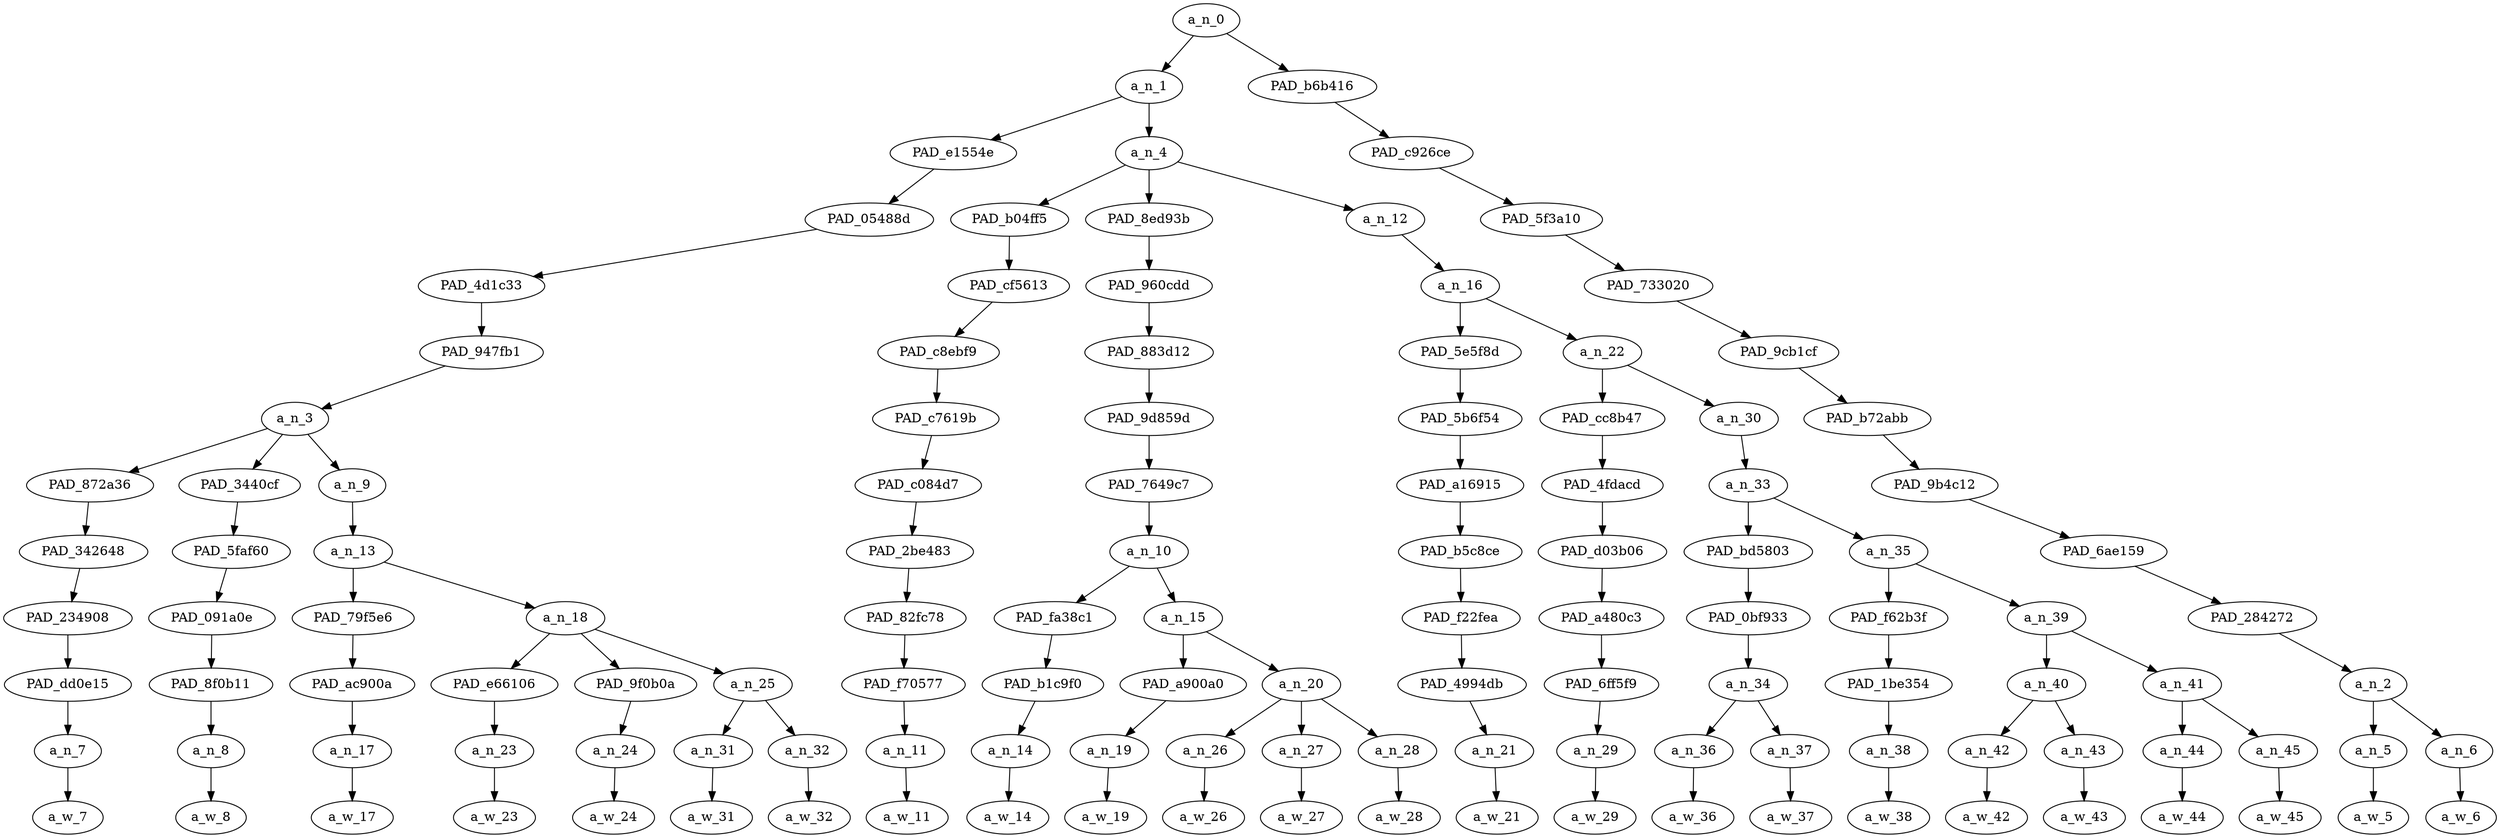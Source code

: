 strict digraph "" {
	a_n_0	[div_dir=1,
		index=0,
		level=12,
		pos="14.441840277777779,12!",
		text_span="[0, 1, 2, 3, 4, 5, 6, 7, 8, 9, 10, 11, 12, 13, 14, 15, 16, 17, 18, 19, 20, 21, 22, 23]",
		value=0.99999999];
	a_n_1	[div_dir=1,
		index=0,
		level=11,
		pos="6.383680555555555,11!",
		text_span="[0, 1, 2, 3, 4, 5, 6, 7, 8, 9, 10, 11, 12, 13, 14, 15, 16, 17, 18, 19, 20, 21]",
		value=0.90619523];
	a_n_0 -> a_n_1;
	PAD_b6b416	[div_dir=1,
		index=1,
		level=11,
		pos="22.5,11!",
		text_span="[22, 23]",
		value=0.09357013];
	a_n_0 -> PAD_b6b416;
	PAD_e1554e	[div_dir=1,
		index=0,
		level=10,
		pos="1.3611111111111114,10!",
		text_span="[0, 1, 2, 3, 4, 5, 6]",
		value=0.40755455];
	a_n_1 -> PAD_e1554e;
	a_n_4	[div_dir=1,
		index=1,
		level=10,
		pos="11.40625,10!",
		text_span="[7, 8, 9, 10, 11, 12, 13, 14, 15, 16, 17, 18, 19, 20, 21]",
		value=0.49841765];
	a_n_1 -> a_n_4;
	PAD_05488d	[div_dir=1,
		index=0,
		level=9,
		pos="1.3611111111111114,9!",
		text_span="[0, 1, 2, 3, 4, 5, 6]",
		value=0.40755455];
	PAD_e1554e -> PAD_05488d;
	PAD_4d1c33	[div_dir=1,
		index=0,
		level=8,
		pos="1.3611111111111114,8!",
		text_span="[0, 1, 2, 3, 4, 5, 6]",
		value=0.40755455];
	PAD_05488d -> PAD_4d1c33;
	PAD_947fb1	[div_dir=1,
		index=0,
		level=7,
		pos="1.3611111111111114,7!",
		text_span="[0, 1, 2, 3, 4, 5, 6]",
		value=0.40755455];
	PAD_4d1c33 -> PAD_947fb1;
	a_n_3	[div_dir=1,
		index=0,
		level=6,
		pos="1.3611111111111114,6!",
		text_span="[0, 1, 2, 3, 4, 5, 6]",
		value=0.40755455];
	PAD_947fb1 -> a_n_3;
	PAD_872a36	[div_dir=1,
		index=0,
		level=5,
		pos="0.0,5!",
		text_span="[0]",
		value=0.05278008];
	a_n_3 -> PAD_872a36;
	PAD_3440cf	[div_dir=1,
		index=1,
		level=5,
		pos="1.0,5!",
		text_span="[1]",
		value=0.05373281];
	a_n_3 -> PAD_3440cf;
	a_n_9	[div_dir=1,
		index=2,
		level=5,
		pos="3.0833333333333335,5!",
		text_span="[2, 3, 4, 5, 6]",
		value=0.30091161];
	a_n_3 -> a_n_9;
	PAD_342648	[div_dir=1,
		index=0,
		level=4,
		pos="0.0,4!",
		text_span="[0]",
		value=0.05278008];
	PAD_872a36 -> PAD_342648;
	PAD_234908	[div_dir=1,
		index=0,
		level=3,
		pos="0.0,3!",
		text_span="[0]",
		value=0.05278008];
	PAD_342648 -> PAD_234908;
	PAD_dd0e15	[div_dir=1,
		index=0,
		level=2,
		pos="0.0,2!",
		text_span="[0]",
		value=0.05278008];
	PAD_234908 -> PAD_dd0e15;
	a_n_7	[div_dir=1,
		index=0,
		level=1,
		pos="0.0,1!",
		text_span="[0]",
		value=0.05278008];
	PAD_dd0e15 -> a_n_7;
	a_w_7	[div_dir=0,
		index=0,
		level=0,
		pos="0,0!",
		text_span="[0]",
		value="<user>"];
	a_n_7 -> a_w_7;
	PAD_5faf60	[div_dir=1,
		index=1,
		level=4,
		pos="1.0,4!",
		text_span="[1]",
		value=0.05373281];
	PAD_3440cf -> PAD_5faf60;
	PAD_091a0e	[div_dir=1,
		index=1,
		level=3,
		pos="1.0,3!",
		text_span="[1]",
		value=0.05373281];
	PAD_5faf60 -> PAD_091a0e;
	PAD_8f0b11	[div_dir=1,
		index=1,
		level=2,
		pos="1.0,2!",
		text_span="[1]",
		value=0.05373281];
	PAD_091a0e -> PAD_8f0b11;
	a_n_8	[div_dir=1,
		index=1,
		level=1,
		pos="1.0,1!",
		text_span="[1]",
		value=0.05373281];
	PAD_8f0b11 -> a_n_8;
	a_w_8	[div_dir=0,
		index=1,
		level=0,
		pos="1,0!",
		text_span="[1]",
		value="<user>1"];
	a_n_8 -> a_w_8;
	a_n_13	[div_dir=1,
		index=2,
		level=4,
		pos="3.0833333333333335,4!",
		text_span="[2, 3, 4, 5, 6]",
		value=0.30086320];
	a_n_9 -> a_n_13;
	PAD_79f5e6	[div_dir=1,
		index=2,
		level=3,
		pos="2.0,3!",
		text_span="[2]",
		value=0.03148323];
	a_n_13 -> PAD_79f5e6;
	a_n_18	[div_dir=1,
		index=3,
		level=3,
		pos="4.166666666666667,3!",
		text_span="[3, 4, 5, 6]",
		value=0.26933156];
	a_n_13 -> a_n_18;
	PAD_ac900a	[div_dir=1,
		index=2,
		level=2,
		pos="2.0,2!",
		text_span="[2]",
		value=0.03148323];
	PAD_79f5e6 -> PAD_ac900a;
	a_n_17	[div_dir=1,
		index=2,
		level=1,
		pos="2.0,1!",
		text_span="[2]",
		value=0.03148323];
	PAD_ac900a -> a_n_17;
	a_w_17	[div_dir=0,
		index=2,
		level=0,
		pos="2,0!",
		text_span="[2]",
		value=i];
	a_n_17 -> a_w_17;
	PAD_e66106	[div_dir=-1,
		index=3,
		level=2,
		pos="3.0,2!",
		text_span="[3]",
		value=0.02963985];
	a_n_18 -> PAD_e66106;
	PAD_9f0b0a	[div_dir=1,
		index=4,
		level=2,
		pos="4.0,2!",
		text_span="[4]",
		value=0.02757084];
	a_n_18 -> PAD_9f0b0a;
	a_n_25	[div_dir=-1,
		index=5,
		level=2,
		pos="5.5,2!",
		text_span="[5, 6]",
		value=0.21209441];
	a_n_18 -> a_n_25;
	a_n_23	[div_dir=-1,
		index=3,
		level=1,
		pos="3.0,1!",
		text_span="[3]",
		value=0.02963985];
	PAD_e66106 -> a_n_23;
	a_w_23	[div_dir=0,
		index=3,
		level=0,
		pos="3,0!",
		text_span="[3]",
		value=am];
	a_n_23 -> a_w_23;
	a_n_24	[div_dir=1,
		index=4,
		level=1,
		pos="4.0,1!",
		text_span="[4]",
		value=0.02757084];
	PAD_9f0b0a -> a_n_24;
	a_w_24	[div_dir=0,
		index=4,
		level=0,
		pos="4,0!",
		text_span="[4]",
		value=not];
	a_n_24 -> a_w_24;
	a_n_31	[div_dir=1,
		index=5,
		level=1,
		pos="5.0,1!",
		text_span="[5]",
		value=0.04992471];
	a_n_25 -> a_n_31;
	a_n_32	[div_dir=-1,
		index=6,
		level=1,
		pos="6.0,1!",
		text_span="[6]",
		value=0.16216409];
	a_n_25 -> a_n_32;
	a_w_31	[div_dir=0,
		index=5,
		level=0,
		pos="5,0!",
		text_span="[5]",
		value=defending];
	a_n_31 -> a_w_31;
	a_w_32	[div_dir=0,
		index=6,
		level=0,
		pos="6,0!",
		text_span="[6]",
		value=biden];
	a_n_32 -> a_w_32;
	PAD_b04ff5	[div_dir=1,
		index=2,
		level=9,
		pos="12.0,9!",
		text_span="[12]",
		value=0.01964125];
	a_n_4 -> PAD_b04ff5;
	PAD_8ed93b	[div_dir=1,
		index=1,
		level=9,
		pos="8.0,9!",
		text_span="[7, 8, 9, 10, 11]",
		value=0.15193707];
	a_n_4 -> PAD_8ed93b;
	a_n_12	[div_dir=1,
		index=3,
		level=9,
		pos="14.21875,9!",
		text_span="[13, 14, 15, 16, 17, 18, 19, 20, 21]",
		value=0.32665786];
	a_n_4 -> a_n_12;
	PAD_cf5613	[div_dir=1,
		index=2,
		level=8,
		pos="12.0,8!",
		text_span="[12]",
		value=0.01964125];
	PAD_b04ff5 -> PAD_cf5613;
	PAD_c8ebf9	[div_dir=1,
		index=2,
		level=7,
		pos="12.0,7!",
		text_span="[12]",
		value=0.01964125];
	PAD_cf5613 -> PAD_c8ebf9;
	PAD_c7619b	[div_dir=1,
		index=2,
		level=6,
		pos="12.0,6!",
		text_span="[12]",
		value=0.01964125];
	PAD_c8ebf9 -> PAD_c7619b;
	PAD_c084d7	[div_dir=1,
		index=4,
		level=5,
		pos="12.0,5!",
		text_span="[12]",
		value=0.01964125];
	PAD_c7619b -> PAD_c084d7;
	PAD_2be483	[div_dir=1,
		index=4,
		level=4,
		pos="12.0,4!",
		text_span="[12]",
		value=0.01964125];
	PAD_c084d7 -> PAD_2be483;
	PAD_82fc78	[div_dir=1,
		index=6,
		level=3,
		pos="12.0,3!",
		text_span="[12]",
		value=0.01964125];
	PAD_2be483 -> PAD_82fc78;
	PAD_f70577	[div_dir=1,
		index=9,
		level=2,
		pos="12.0,2!",
		text_span="[12]",
		value=0.01964125];
	PAD_82fc78 -> PAD_f70577;
	a_n_11	[div_dir=1,
		index=12,
		level=1,
		pos="12.0,1!",
		text_span="[12]",
		value=0.01964125];
	PAD_f70577 -> a_n_11;
	a_w_11	[div_dir=0,
		index=12,
		level=0,
		pos="12,0!",
		text_span="[12]",
		value=but];
	a_n_11 -> a_w_11;
	PAD_960cdd	[div_dir=1,
		index=1,
		level=8,
		pos="8.0,8!",
		text_span="[7, 8, 9, 10, 11]",
		value=0.15193707];
	PAD_8ed93b -> PAD_960cdd;
	PAD_883d12	[div_dir=1,
		index=1,
		level=7,
		pos="8.0,7!",
		text_span="[7, 8, 9, 10, 11]",
		value=0.15193707];
	PAD_960cdd -> PAD_883d12;
	PAD_9d859d	[div_dir=1,
		index=1,
		level=6,
		pos="8.0,6!",
		text_span="[7, 8, 9, 10, 11]",
		value=0.15193707];
	PAD_883d12 -> PAD_9d859d;
	PAD_7649c7	[div_dir=1,
		index=3,
		level=5,
		pos="8.0,5!",
		text_span="[7, 8, 9, 10, 11]",
		value=0.15193707];
	PAD_9d859d -> PAD_7649c7;
	a_n_10	[div_dir=1,
		index=3,
		level=4,
		pos="8.0,4!",
		text_span="[7, 8, 9, 10, 11]",
		value=0.15193707];
	PAD_7649c7 -> a_n_10;
	PAD_fa38c1	[div_dir=1,
		index=4,
		level=3,
		pos="7.0,3!",
		text_span="[7]",
		value=0.03002226];
	a_n_10 -> PAD_fa38c1;
	a_n_15	[div_dir=1,
		index=5,
		level=3,
		pos="9.0,3!",
		text_span="[8, 9, 10, 11]",
		value=0.12181636];
	a_n_10 -> a_n_15;
	PAD_b1c9f0	[div_dir=1,
		index=6,
		level=2,
		pos="7.0,2!",
		text_span="[7]",
		value=0.03002226];
	PAD_fa38c1 -> PAD_b1c9f0;
	a_n_14	[div_dir=1,
		index=7,
		level=1,
		pos="7.0,1!",
		text_span="[7]",
		value=0.03002226];
	PAD_b1c9f0 -> a_n_14;
	a_w_14	[div_dir=0,
		index=7,
		level=0,
		pos="7,0!",
		text_span="[7]",
		value=he];
	a_n_14 -> a_w_14;
	PAD_a900a0	[div_dir=1,
		index=7,
		level=2,
		pos="8.0,2!",
		text_span="[8]",
		value=0.02078619];
	a_n_15 -> PAD_a900a0;
	a_n_20	[div_dir=1,
		index=8,
		level=2,
		pos="10.0,2!",
		text_span="[9, 10, 11]",
		value=0.10100154];
	a_n_15 -> a_n_20;
	a_n_19	[div_dir=1,
		index=8,
		level=1,
		pos="8.0,1!",
		text_span="[8]",
		value=0.02078619];
	PAD_a900a0 -> a_n_19;
	a_w_19	[div_dir=0,
		index=8,
		level=0,
		pos="8,0!",
		text_span="[8]",
		value=is];
	a_n_19 -> a_w_19;
	a_n_26	[div_dir=1,
		index=9,
		level=1,
		pos="9.0,1!",
		text_span="[9]",
		value=0.01969525];
	a_n_20 -> a_n_26;
	a_n_27	[div_dir=1,
		index=10,
		level=1,
		pos="10.0,1!",
		text_span="[10]",
		value=0.03514593];
	a_n_20 -> a_n_27;
	a_n_28	[div_dir=1,
		index=11,
		level=1,
		pos="11.0,1!",
		text_span="[11]",
		value=0.04615133];
	a_n_20 -> a_n_28;
	a_w_26	[div_dir=0,
		index=9,
		level=0,
		pos="9,0!",
		text_span="[9]",
		value=a];
	a_n_26 -> a_w_26;
	a_w_27	[div_dir=0,
		index=10,
		level=0,
		pos="10,0!",
		text_span="[10]",
		value=fucking];
	a_n_27 -> a_w_27;
	a_w_28	[div_dir=0,
		index=11,
		level=0,
		pos="11,0!",
		text_span="[11]",
		value=relic];
	a_n_28 -> a_w_28;
	a_n_16	[div_dir=1,
		index=3,
		level=8,
		pos="14.21875,8!",
		text_span="[13, 14, 15, 16, 17, 18, 19, 20, 21]",
		value=0.32651836];
	a_n_12 -> a_n_16;
	PAD_5e5f8d	[div_dir=1,
		index=3,
		level=7,
		pos="13.0,7!",
		text_span="[13]",
		value=0.01732439];
	a_n_16 -> PAD_5e5f8d;
	a_n_22	[div_dir=1,
		index=4,
		level=7,
		pos="15.4375,7!",
		text_span="[14, 15, 16, 17, 18, 19, 20, 21]",
		value=0.30905447];
	a_n_16 -> a_n_22;
	PAD_5b6f54	[div_dir=1,
		index=3,
		level=6,
		pos="13.0,6!",
		text_span="[13]",
		value=0.01732439];
	PAD_5e5f8d -> PAD_5b6f54;
	PAD_a16915	[div_dir=1,
		index=5,
		level=5,
		pos="13.0,5!",
		text_span="[13]",
		value=0.01732439];
	PAD_5b6f54 -> PAD_a16915;
	PAD_b5c8ce	[div_dir=1,
		index=5,
		level=4,
		pos="13.0,4!",
		text_span="[13]",
		value=0.01732439];
	PAD_a16915 -> PAD_b5c8ce;
	PAD_f22fea	[div_dir=1,
		index=7,
		level=3,
		pos="13.0,3!",
		text_span="[13]",
		value=0.01732439];
	PAD_b5c8ce -> PAD_f22fea;
	PAD_4994db	[div_dir=1,
		index=10,
		level=2,
		pos="13.0,2!",
		text_span="[13]",
		value=0.01732439];
	PAD_f22fea -> PAD_4994db;
	a_n_21	[div_dir=1,
		index=13,
		level=1,
		pos="13.0,1!",
		text_span="[13]",
		value=0.01732439];
	PAD_4994db -> a_n_21;
	a_w_21	[div_dir=0,
		index=13,
		level=0,
		pos="13,0!",
		text_span="[13]",
		value=to];
	a_n_21 -> a_w_21;
	PAD_cc8b47	[div_dir=1,
		index=4,
		level=6,
		pos="14.0,6!",
		text_span="[14]",
		value=0.02398330];
	a_n_22 -> PAD_cc8b47;
	a_n_30	[div_dir=1,
		index=5,
		level=6,
		pos="16.875,6!",
		text_span="[15, 16, 17, 18, 19, 20, 21]",
		value=0.28494728];
	a_n_22 -> a_n_30;
	PAD_4fdacd	[div_dir=1,
		index=6,
		level=5,
		pos="14.0,5!",
		text_span="[14]",
		value=0.02398330];
	PAD_cc8b47 -> PAD_4fdacd;
	PAD_d03b06	[div_dir=1,
		index=6,
		level=4,
		pos="14.0,4!",
		text_span="[14]",
		value=0.02398330];
	PAD_4fdacd -> PAD_d03b06;
	PAD_a480c3	[div_dir=1,
		index=8,
		level=3,
		pos="14.0,3!",
		text_span="[14]",
		value=0.02398330];
	PAD_d03b06 -> PAD_a480c3;
	PAD_6ff5f9	[div_dir=1,
		index=11,
		level=2,
		pos="14.0,2!",
		text_span="[14]",
		value=0.02398330];
	PAD_a480c3 -> PAD_6ff5f9;
	a_n_29	[div_dir=1,
		index=14,
		level=1,
		pos="14.0,1!",
		text_span="[14]",
		value=0.02398330];
	PAD_6ff5f9 -> a_n_29;
	a_w_29	[div_dir=0,
		index=14,
		level=0,
		pos="14,0!",
		text_span="[14]",
		value=suggest];
	a_n_29 -> a_w_29;
	a_n_33	[div_dir=1,
		index=7,
		level=5,
		pos="16.875,5!",
		text_span="[15, 16, 17, 18, 19, 20, 21]",
		value=0.28483169];
	a_n_30 -> a_n_33;
	PAD_bd5803	[div_dir=1,
		index=7,
		level=4,
		pos="15.5,4!",
		text_span="[15, 16]",
		value=0.05457986];
	a_n_33 -> PAD_bd5803;
	a_n_35	[div_dir=1,
		index=8,
		level=4,
		pos="18.25,4!",
		text_span="[17, 18, 19, 20, 21]",
		value=0.23013624];
	a_n_33 -> a_n_35;
	PAD_0bf933	[div_dir=1,
		index=9,
		level=3,
		pos="15.5,3!",
		text_span="[15, 16]",
		value=0.05457986];
	PAD_bd5803 -> PAD_0bf933;
	a_n_34	[div_dir=1,
		index=12,
		level=2,
		pos="15.5,2!",
		text_span="[15, 16]",
		value=0.05457986];
	PAD_0bf933 -> a_n_34;
	a_n_36	[div_dir=1,
		index=15,
		level=1,
		pos="15.0,1!",
		text_span="[15]",
		value=0.02334507];
	a_n_34 -> a_n_36;
	a_n_37	[div_dir=1,
		index=16,
		level=1,
		pos="16.0,1!",
		text_span="[16]",
		value=0.03102748];
	a_n_34 -> a_n_37;
	a_w_36	[div_dir=0,
		index=15,
		level=0,
		pos="15,0!",
		text_span="[15]",
		value=his];
	a_n_36 -> a_w_36;
	a_w_37	[div_dir=0,
		index=16,
		level=0,
		pos="16,0!",
		text_span="[16]",
		value=position];
	a_n_37 -> a_w_37;
	PAD_f62b3f	[div_dir=1,
		index=10,
		level=3,
		pos="17.0,3!",
		text_span="[17]",
		value=0.02218850];
	a_n_35 -> PAD_f62b3f;
	a_n_39	[div_dir=-1,
		index=11,
		level=3,
		pos="19.5,3!",
		text_span="[18, 19, 20, 21]",
		value=0.20793364];
	a_n_35 -> a_n_39;
	PAD_1be354	[div_dir=1,
		index=13,
		level=2,
		pos="17.0,2!",
		text_span="[17]",
		value=0.02218850];
	PAD_f62b3f -> PAD_1be354;
	a_n_38	[div_dir=1,
		index=17,
		level=1,
		pos="17.0,1!",
		text_span="[17]",
		value=0.02218850];
	PAD_1be354 -> a_n_38;
	a_w_38	[div_dir=0,
		index=17,
		level=0,
		pos="17,0!",
		text_span="[17]",
		value=is1];
	a_n_38 -> a_w_38;
	a_n_40	[div_dir=-1,
		index=14,
		level=2,
		pos="18.5,2!",
		text_span="[18, 19]",
		value=0.07670116];
	a_n_39 -> a_n_40;
	a_n_41	[div_dir=1,
		index=15,
		level=2,
		pos="20.5,2!",
		text_span="[20, 21]",
		value=0.13120369];
	a_n_39 -> a_n_41;
	a_n_42	[div_dir=1,
		index=18,
		level=1,
		pos="18.0,1!",
		text_span="[18]",
		value=0.02899971];
	a_n_40 -> a_n_42;
	a_n_43	[div_dir=-1,
		index=19,
		level=1,
		pos="19.0,1!",
		text_span="[19]",
		value=0.04762753];
	a_n_40 -> a_n_43;
	a_w_42	[div_dir=0,
		index=18,
		level=0,
		pos="18,0!",
		text_span="[18]",
		value=zero];
	a_n_42 -> a_w_42;
	a_w_43	[div_dir=0,
		index=19,
		level=0,
		pos="19,0!",
		text_span="[19]",
		value=taxes];
	a_n_43 -> a_w_43;
	a_n_44	[div_dir=1,
		index=20,
		level=1,
		pos="20.0,1!",
		text_span="[20]",
		value=0.02653123];
	a_n_41 -> a_n_44;
	a_n_45	[div_dir=-1,
		index=21,
		level=1,
		pos="21.0,1!",
		text_span="[21]",
		value=0.10464850];
	a_n_41 -> a_n_45;
	a_w_44	[div_dir=0,
		index=20,
		level=0,
		pos="20,0!",
		text_span="[20]",
		value=on];
	a_n_44 -> a_w_44;
	a_w_45	[div_dir=0,
		index=21,
		level=0,
		pos="21,0!",
		text_span="[21]",
		value=millionaires];
	a_n_45 -> a_w_45;
	PAD_c926ce	[div_dir=1,
		index=2,
		level=10,
		pos="22.5,10!",
		text_span="[22, 23]",
		value=0.09357013];
	PAD_b6b416 -> PAD_c926ce;
	PAD_5f3a10	[div_dir=1,
		index=4,
		level=9,
		pos="22.5,9!",
		text_span="[22, 23]",
		value=0.09357013];
	PAD_c926ce -> PAD_5f3a10;
	PAD_733020	[div_dir=1,
		index=4,
		level=8,
		pos="22.5,8!",
		text_span="[22, 23]",
		value=0.09357013];
	PAD_5f3a10 -> PAD_733020;
	PAD_9cb1cf	[div_dir=1,
		index=5,
		level=7,
		pos="22.5,7!",
		text_span="[22, 23]",
		value=0.09357013];
	PAD_733020 -> PAD_9cb1cf;
	PAD_b72abb	[div_dir=1,
		index=6,
		level=6,
		pos="22.5,6!",
		text_span="[22, 23]",
		value=0.09357013];
	PAD_9cb1cf -> PAD_b72abb;
	PAD_9b4c12	[div_dir=1,
		index=8,
		level=5,
		pos="22.5,5!",
		text_span="[22, 23]",
		value=0.09357013];
	PAD_b72abb -> PAD_9b4c12;
	PAD_6ae159	[div_dir=1,
		index=9,
		level=4,
		pos="22.5,4!",
		text_span="[22, 23]",
		value=0.09357013];
	PAD_9b4c12 -> PAD_6ae159;
	PAD_284272	[div_dir=1,
		index=12,
		level=3,
		pos="22.5,3!",
		text_span="[22, 23]",
		value=0.09357013];
	PAD_6ae159 -> PAD_284272;
	a_n_2	[div_dir=1,
		index=16,
		level=2,
		pos="22.5,2!",
		text_span="[22, 23]",
		value=0.09357013];
	PAD_284272 -> a_n_2;
	a_n_5	[div_dir=1,
		index=22,
		level=1,
		pos="22.0,1!",
		text_span="[22]",
		value=0.02030623];
	a_n_2 -> a_n_5;
	a_n_6	[div_dir=1,
		index=23,
		level=1,
		pos="23.0,1!",
		text_span="[23]",
		value=0.07318840];
	a_n_2 -> a_n_6;
	a_w_5	[div_dir=0,
		index=22,
		level=0,
		pos="22,0!",
		text_span="[22]",
		value=is2];
	a_n_5 -> a_w_5;
	a_w_6	[div_dir=0,
		index=23,
		level=0,
		pos="23,0!",
		text_span="[23]",
		value=dishonest];
	a_n_6 -> a_w_6;
}
